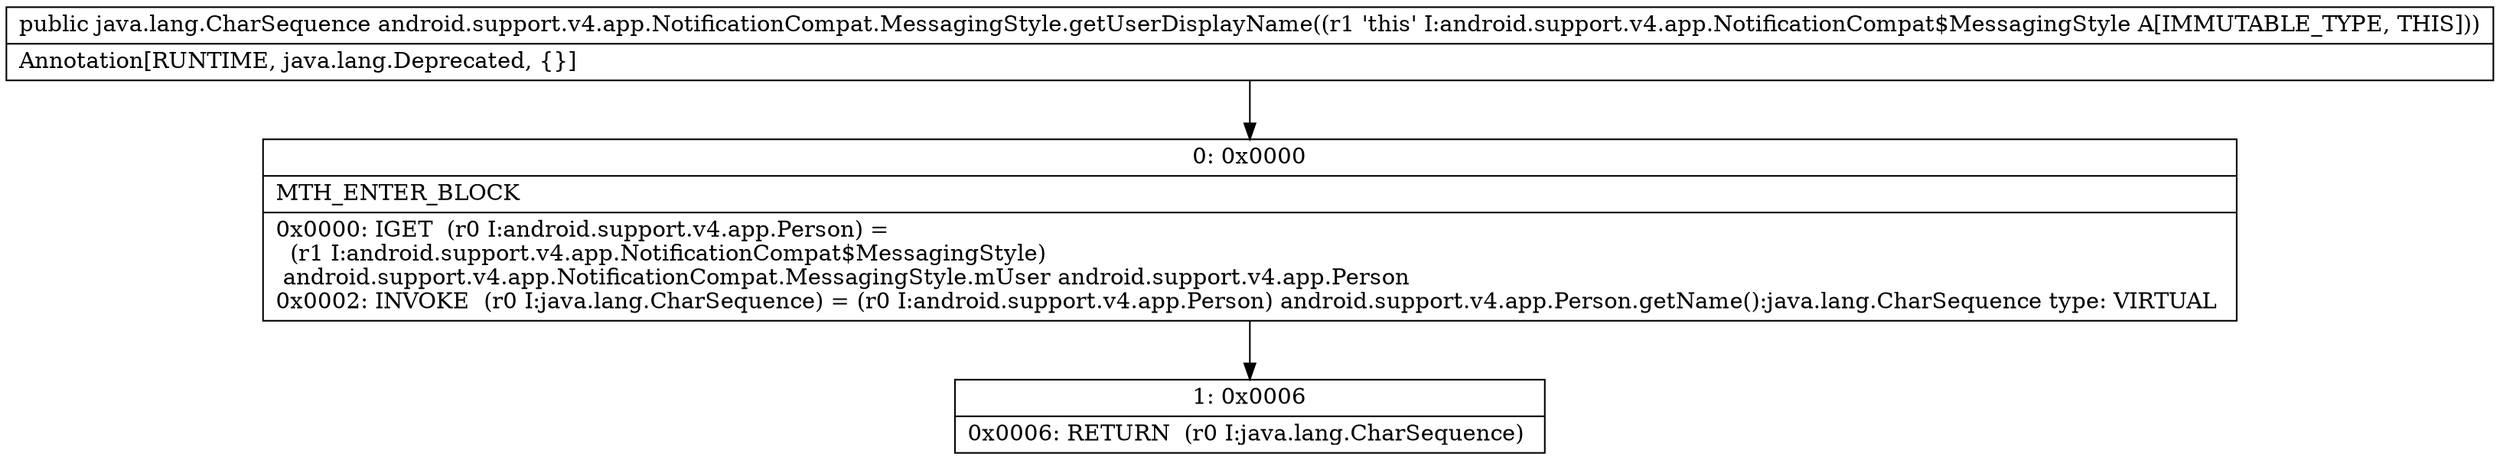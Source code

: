 digraph "CFG forandroid.support.v4.app.NotificationCompat.MessagingStyle.getUserDisplayName()Ljava\/lang\/CharSequence;" {
Node_0 [shape=record,label="{0\:\ 0x0000|MTH_ENTER_BLOCK\l|0x0000: IGET  (r0 I:android.support.v4.app.Person) = \l  (r1 I:android.support.v4.app.NotificationCompat$MessagingStyle)\l android.support.v4.app.NotificationCompat.MessagingStyle.mUser android.support.v4.app.Person \l0x0002: INVOKE  (r0 I:java.lang.CharSequence) = (r0 I:android.support.v4.app.Person) android.support.v4.app.Person.getName():java.lang.CharSequence type: VIRTUAL \l}"];
Node_1 [shape=record,label="{1\:\ 0x0006|0x0006: RETURN  (r0 I:java.lang.CharSequence) \l}"];
MethodNode[shape=record,label="{public java.lang.CharSequence android.support.v4.app.NotificationCompat.MessagingStyle.getUserDisplayName((r1 'this' I:android.support.v4.app.NotificationCompat$MessagingStyle A[IMMUTABLE_TYPE, THIS]))  | Annotation[RUNTIME, java.lang.Deprecated, \{\}]\l}"];
MethodNode -> Node_0;
Node_0 -> Node_1;
}

